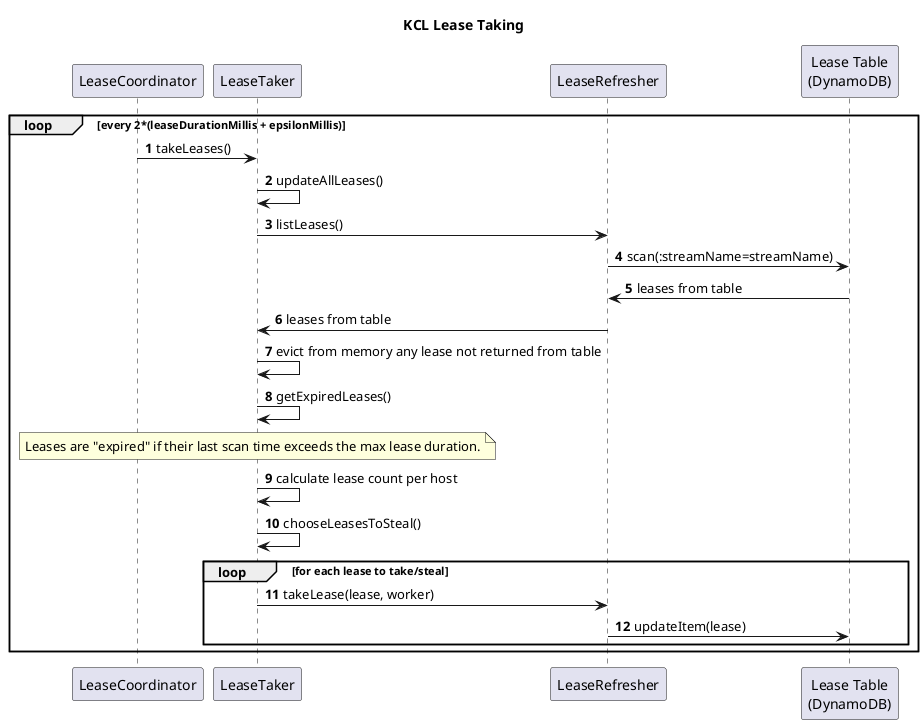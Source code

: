 @startuml
'https://plantuml.com/sequence-diagram

autonumber

title KCL Lease Taking

participant LeaseCoordinator as LC
participant LeaseTaker as LT
participant LeaseRefresher as LR
participant "Lease Table\n(DynamoDB)" as DDB

loop every 2*(leaseDurationMillis + epsilonMillis)
  LC->LT: takeLeases()
  LT->LT: updateAllLeases()
  LT->LR: listLeases()
  LR->DDB: scan(:streamName=streamName)
  DDB->LR: leases from table
  LR->LT: leases from table
  LT->LT: evict from memory any lease not returned from table
  LT->LT: getExpiredLeases()
  note over LT
    Leases are "expired" if their last scan time exceeds the max lease duration.
  end note
  LT->LT: calculate lease count per host
  LT->LT: chooseLeasesToSteal()
  loop for each lease to take/steal
    LT->LR: takeLease(lease, worker)
    LR->DDB: updateItem(lease)
  end
end

@enduml